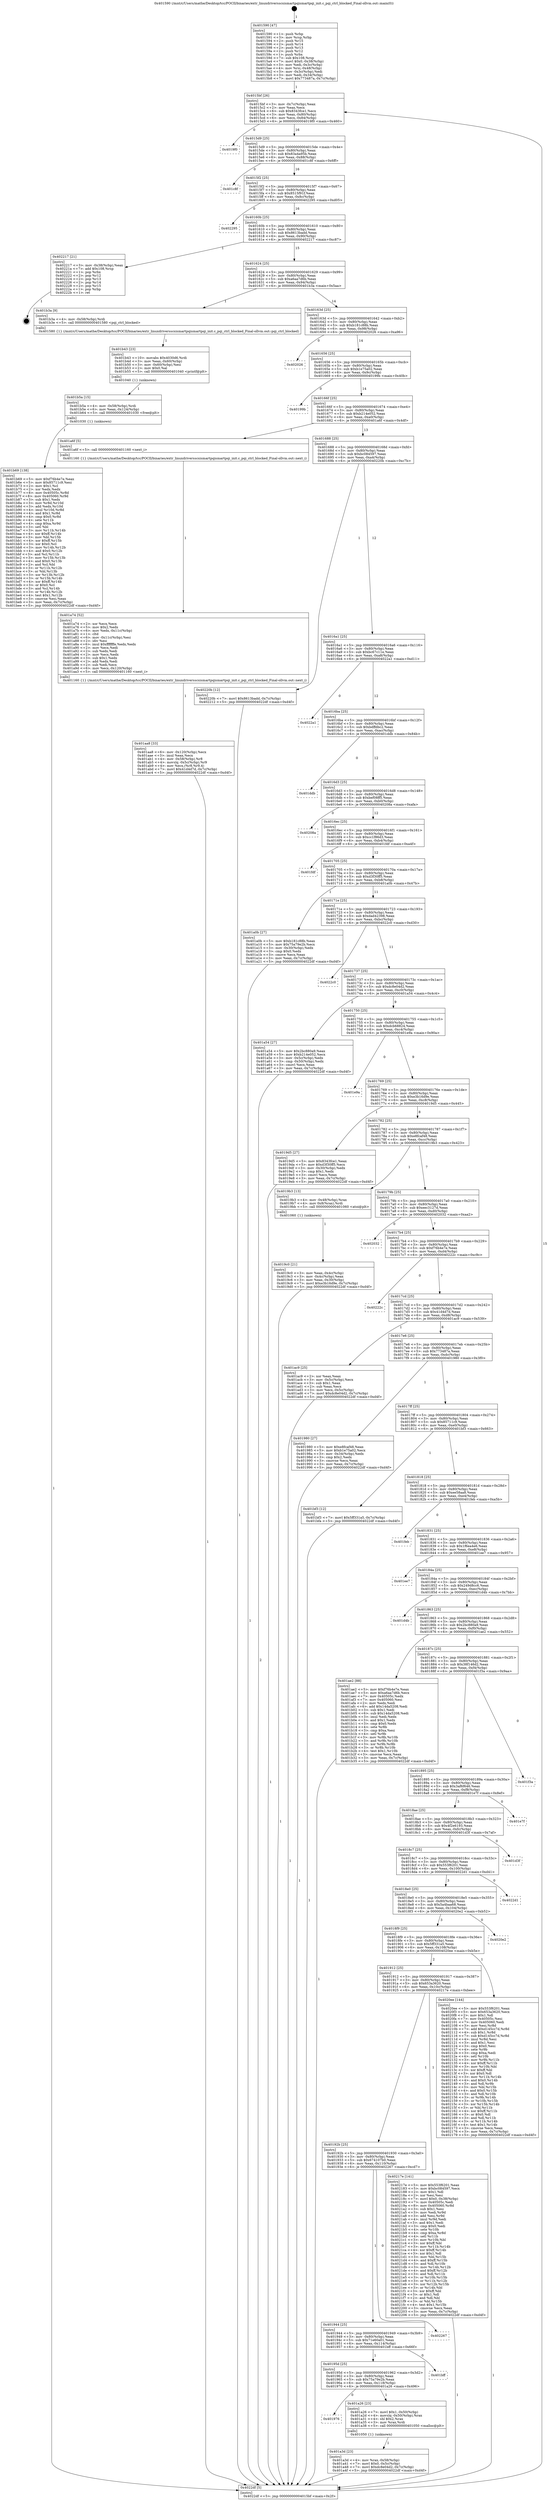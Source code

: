 digraph "0x401590" {
  label = "0x401590 (/mnt/c/Users/mathe/Desktop/tcc/POCII/binaries/extr_linuxdriversscsismartpqismartpqi_init.c_pqi_ctrl_blocked_Final-ollvm.out::main(0))"
  labelloc = "t"
  node[shape=record]

  Entry [label="",width=0.3,height=0.3,shape=circle,fillcolor=black,style=filled]
  "0x4015bf" [label="{
     0x4015bf [26]\l
     | [instrs]\l
     &nbsp;&nbsp;0x4015bf \<+3\>: mov -0x7c(%rbp),%eax\l
     &nbsp;&nbsp;0x4015c2 \<+2\>: mov %eax,%ecx\l
     &nbsp;&nbsp;0x4015c4 \<+6\>: sub $0x8343fce1,%ecx\l
     &nbsp;&nbsp;0x4015ca \<+3\>: mov %eax,-0x80(%rbp)\l
     &nbsp;&nbsp;0x4015cd \<+6\>: mov %ecx,-0x84(%rbp)\l
     &nbsp;&nbsp;0x4015d3 \<+6\>: je 00000000004019f0 \<main+0x460\>\l
  }"]
  "0x4019f0" [label="{
     0x4019f0\l
  }", style=dashed]
  "0x4015d9" [label="{
     0x4015d9 [25]\l
     | [instrs]\l
     &nbsp;&nbsp;0x4015d9 \<+5\>: jmp 00000000004015de \<main+0x4e\>\l
     &nbsp;&nbsp;0x4015de \<+3\>: mov -0x80(%rbp),%eax\l
     &nbsp;&nbsp;0x4015e1 \<+5\>: sub $0x83a4a95b,%eax\l
     &nbsp;&nbsp;0x4015e6 \<+6\>: mov %eax,-0x88(%rbp)\l
     &nbsp;&nbsp;0x4015ec \<+6\>: je 0000000000401c8f \<main+0x6ff\>\l
  }"]
  Exit [label="",width=0.3,height=0.3,shape=circle,fillcolor=black,style=filled,peripheries=2]
  "0x401c8f" [label="{
     0x401c8f\l
  }", style=dashed]
  "0x4015f2" [label="{
     0x4015f2 [25]\l
     | [instrs]\l
     &nbsp;&nbsp;0x4015f2 \<+5\>: jmp 00000000004015f7 \<main+0x67\>\l
     &nbsp;&nbsp;0x4015f7 \<+3\>: mov -0x80(%rbp),%eax\l
     &nbsp;&nbsp;0x4015fa \<+5\>: sub $0x8515f91f,%eax\l
     &nbsp;&nbsp;0x4015ff \<+6\>: mov %eax,-0x8c(%rbp)\l
     &nbsp;&nbsp;0x401605 \<+6\>: je 0000000000402295 \<main+0xd05\>\l
  }"]
  "0x401b69" [label="{
     0x401b69 [138]\l
     | [instrs]\l
     &nbsp;&nbsp;0x401b69 \<+5\>: mov $0xf76b4e7e,%eax\l
     &nbsp;&nbsp;0x401b6e \<+5\>: mov $0x85711c9,%esi\l
     &nbsp;&nbsp;0x401b73 \<+2\>: mov $0x1,%cl\l
     &nbsp;&nbsp;0x401b75 \<+2\>: xor %edx,%edx\l
     &nbsp;&nbsp;0x401b77 \<+8\>: mov 0x40505c,%r8d\l
     &nbsp;&nbsp;0x401b7f \<+8\>: mov 0x405060,%r9d\l
     &nbsp;&nbsp;0x401b87 \<+3\>: sub $0x1,%edx\l
     &nbsp;&nbsp;0x401b8a \<+3\>: mov %r8d,%r10d\l
     &nbsp;&nbsp;0x401b8d \<+3\>: add %edx,%r10d\l
     &nbsp;&nbsp;0x401b90 \<+4\>: imul %r10d,%r8d\l
     &nbsp;&nbsp;0x401b94 \<+4\>: and $0x1,%r8d\l
     &nbsp;&nbsp;0x401b98 \<+4\>: cmp $0x0,%r8d\l
     &nbsp;&nbsp;0x401b9c \<+4\>: sete %r11b\l
     &nbsp;&nbsp;0x401ba0 \<+4\>: cmp $0xa,%r9d\l
     &nbsp;&nbsp;0x401ba4 \<+3\>: setl %bl\l
     &nbsp;&nbsp;0x401ba7 \<+3\>: mov %r11b,%r14b\l
     &nbsp;&nbsp;0x401baa \<+4\>: xor $0xff,%r14b\l
     &nbsp;&nbsp;0x401bae \<+3\>: mov %bl,%r15b\l
     &nbsp;&nbsp;0x401bb1 \<+4\>: xor $0xff,%r15b\l
     &nbsp;&nbsp;0x401bb5 \<+3\>: xor $0x0,%cl\l
     &nbsp;&nbsp;0x401bb8 \<+3\>: mov %r14b,%r12b\l
     &nbsp;&nbsp;0x401bbb \<+4\>: and $0x0,%r12b\l
     &nbsp;&nbsp;0x401bbf \<+3\>: and %cl,%r11b\l
     &nbsp;&nbsp;0x401bc2 \<+3\>: mov %r15b,%r13b\l
     &nbsp;&nbsp;0x401bc5 \<+4\>: and $0x0,%r13b\l
     &nbsp;&nbsp;0x401bc9 \<+2\>: and %cl,%bl\l
     &nbsp;&nbsp;0x401bcb \<+3\>: or %r11b,%r12b\l
     &nbsp;&nbsp;0x401bce \<+3\>: or %bl,%r13b\l
     &nbsp;&nbsp;0x401bd1 \<+3\>: xor %r13b,%r12b\l
     &nbsp;&nbsp;0x401bd4 \<+3\>: or %r15b,%r14b\l
     &nbsp;&nbsp;0x401bd7 \<+4\>: xor $0xff,%r14b\l
     &nbsp;&nbsp;0x401bdb \<+3\>: or $0x0,%cl\l
     &nbsp;&nbsp;0x401bde \<+3\>: and %cl,%r14b\l
     &nbsp;&nbsp;0x401be1 \<+3\>: or %r14b,%r12b\l
     &nbsp;&nbsp;0x401be4 \<+4\>: test $0x1,%r12b\l
     &nbsp;&nbsp;0x401be8 \<+3\>: cmovne %esi,%eax\l
     &nbsp;&nbsp;0x401beb \<+3\>: mov %eax,-0x7c(%rbp)\l
     &nbsp;&nbsp;0x401bee \<+5\>: jmp 00000000004022df \<main+0xd4f\>\l
  }"]
  "0x402295" [label="{
     0x402295\l
  }", style=dashed]
  "0x40160b" [label="{
     0x40160b [25]\l
     | [instrs]\l
     &nbsp;&nbsp;0x40160b \<+5\>: jmp 0000000000401610 \<main+0x80\>\l
     &nbsp;&nbsp;0x401610 \<+3\>: mov -0x80(%rbp),%eax\l
     &nbsp;&nbsp;0x401613 \<+5\>: sub $0x8613badd,%eax\l
     &nbsp;&nbsp;0x401618 \<+6\>: mov %eax,-0x90(%rbp)\l
     &nbsp;&nbsp;0x40161e \<+6\>: je 0000000000402217 \<main+0xc87\>\l
  }"]
  "0x401b5a" [label="{
     0x401b5a [15]\l
     | [instrs]\l
     &nbsp;&nbsp;0x401b5a \<+4\>: mov -0x58(%rbp),%rdi\l
     &nbsp;&nbsp;0x401b5e \<+6\>: mov %eax,-0x124(%rbp)\l
     &nbsp;&nbsp;0x401b64 \<+5\>: call 0000000000401030 \<free@plt\>\l
     | [calls]\l
     &nbsp;&nbsp;0x401030 \{1\} (unknown)\l
  }"]
  "0x402217" [label="{
     0x402217 [21]\l
     | [instrs]\l
     &nbsp;&nbsp;0x402217 \<+3\>: mov -0x38(%rbp),%eax\l
     &nbsp;&nbsp;0x40221a \<+7\>: add $0x108,%rsp\l
     &nbsp;&nbsp;0x402221 \<+1\>: pop %rbx\l
     &nbsp;&nbsp;0x402222 \<+2\>: pop %r12\l
     &nbsp;&nbsp;0x402224 \<+2\>: pop %r13\l
     &nbsp;&nbsp;0x402226 \<+2\>: pop %r14\l
     &nbsp;&nbsp;0x402228 \<+2\>: pop %r15\l
     &nbsp;&nbsp;0x40222a \<+1\>: pop %rbp\l
     &nbsp;&nbsp;0x40222b \<+1\>: ret\l
  }"]
  "0x401624" [label="{
     0x401624 [25]\l
     | [instrs]\l
     &nbsp;&nbsp;0x401624 \<+5\>: jmp 0000000000401629 \<main+0x99\>\l
     &nbsp;&nbsp;0x401629 \<+3\>: mov -0x80(%rbp),%eax\l
     &nbsp;&nbsp;0x40162c \<+5\>: sub $0xa6aa7d6b,%eax\l
     &nbsp;&nbsp;0x401631 \<+6\>: mov %eax,-0x94(%rbp)\l
     &nbsp;&nbsp;0x401637 \<+6\>: je 0000000000401b3a \<main+0x5aa\>\l
  }"]
  "0x401b43" [label="{
     0x401b43 [23]\l
     | [instrs]\l
     &nbsp;&nbsp;0x401b43 \<+10\>: movabs $0x4030d6,%rdi\l
     &nbsp;&nbsp;0x401b4d \<+3\>: mov %eax,-0x60(%rbp)\l
     &nbsp;&nbsp;0x401b50 \<+3\>: mov -0x60(%rbp),%esi\l
     &nbsp;&nbsp;0x401b53 \<+2\>: mov $0x0,%al\l
     &nbsp;&nbsp;0x401b55 \<+5\>: call 0000000000401040 \<printf@plt\>\l
     | [calls]\l
     &nbsp;&nbsp;0x401040 \{1\} (unknown)\l
  }"]
  "0x401b3a" [label="{
     0x401b3a [9]\l
     | [instrs]\l
     &nbsp;&nbsp;0x401b3a \<+4\>: mov -0x58(%rbp),%rdi\l
     &nbsp;&nbsp;0x401b3e \<+5\>: call 0000000000401580 \<pqi_ctrl_blocked\>\l
     | [calls]\l
     &nbsp;&nbsp;0x401580 \{1\} (/mnt/c/Users/mathe/Desktop/tcc/POCII/binaries/extr_linuxdriversscsismartpqismartpqi_init.c_pqi_ctrl_blocked_Final-ollvm.out::pqi_ctrl_blocked)\l
  }"]
  "0x40163d" [label="{
     0x40163d [25]\l
     | [instrs]\l
     &nbsp;&nbsp;0x40163d \<+5\>: jmp 0000000000401642 \<main+0xb2\>\l
     &nbsp;&nbsp;0x401642 \<+3\>: mov -0x80(%rbp),%eax\l
     &nbsp;&nbsp;0x401645 \<+5\>: sub $0xb181c88b,%eax\l
     &nbsp;&nbsp;0x40164a \<+6\>: mov %eax,-0x98(%rbp)\l
     &nbsp;&nbsp;0x401650 \<+6\>: je 0000000000402026 \<main+0xa96\>\l
  }"]
  "0x401aa8" [label="{
     0x401aa8 [33]\l
     | [instrs]\l
     &nbsp;&nbsp;0x401aa8 \<+6\>: mov -0x120(%rbp),%ecx\l
     &nbsp;&nbsp;0x401aae \<+3\>: imul %eax,%ecx\l
     &nbsp;&nbsp;0x401ab1 \<+4\>: mov -0x58(%rbp),%r8\l
     &nbsp;&nbsp;0x401ab5 \<+4\>: movslq -0x5c(%rbp),%r9\l
     &nbsp;&nbsp;0x401ab9 \<+4\>: mov %ecx,(%r8,%r9,4)\l
     &nbsp;&nbsp;0x401abd \<+7\>: movl $0x41d4d7d,-0x7c(%rbp)\l
     &nbsp;&nbsp;0x401ac4 \<+5\>: jmp 00000000004022df \<main+0xd4f\>\l
  }"]
  "0x402026" [label="{
     0x402026\l
  }", style=dashed]
  "0x401656" [label="{
     0x401656 [25]\l
     | [instrs]\l
     &nbsp;&nbsp;0x401656 \<+5\>: jmp 000000000040165b \<main+0xcb\>\l
     &nbsp;&nbsp;0x40165b \<+3\>: mov -0x80(%rbp),%eax\l
     &nbsp;&nbsp;0x40165e \<+5\>: sub $0xb1e75a02,%eax\l
     &nbsp;&nbsp;0x401663 \<+6\>: mov %eax,-0x9c(%rbp)\l
     &nbsp;&nbsp;0x401669 \<+6\>: je 000000000040199b \<main+0x40b\>\l
  }"]
  "0x401a74" [label="{
     0x401a74 [52]\l
     | [instrs]\l
     &nbsp;&nbsp;0x401a74 \<+2\>: xor %ecx,%ecx\l
     &nbsp;&nbsp;0x401a76 \<+5\>: mov $0x2,%edx\l
     &nbsp;&nbsp;0x401a7b \<+6\>: mov %edx,-0x11c(%rbp)\l
     &nbsp;&nbsp;0x401a81 \<+1\>: cltd\l
     &nbsp;&nbsp;0x401a82 \<+6\>: mov -0x11c(%rbp),%esi\l
     &nbsp;&nbsp;0x401a88 \<+2\>: idiv %esi\l
     &nbsp;&nbsp;0x401a8a \<+6\>: imul $0xfffffffe,%edx,%edx\l
     &nbsp;&nbsp;0x401a90 \<+2\>: mov %ecx,%edi\l
     &nbsp;&nbsp;0x401a92 \<+2\>: sub %edx,%edi\l
     &nbsp;&nbsp;0x401a94 \<+2\>: mov %ecx,%edx\l
     &nbsp;&nbsp;0x401a96 \<+3\>: sub $0x1,%edx\l
     &nbsp;&nbsp;0x401a99 \<+2\>: add %edx,%edi\l
     &nbsp;&nbsp;0x401a9b \<+2\>: sub %edi,%ecx\l
     &nbsp;&nbsp;0x401a9d \<+6\>: mov %ecx,-0x120(%rbp)\l
     &nbsp;&nbsp;0x401aa3 \<+5\>: call 0000000000401160 \<next_i\>\l
     | [calls]\l
     &nbsp;&nbsp;0x401160 \{1\} (/mnt/c/Users/mathe/Desktop/tcc/POCII/binaries/extr_linuxdriversscsismartpqismartpqi_init.c_pqi_ctrl_blocked_Final-ollvm.out::next_i)\l
  }"]
  "0x40199b" [label="{
     0x40199b\l
  }", style=dashed]
  "0x40166f" [label="{
     0x40166f [25]\l
     | [instrs]\l
     &nbsp;&nbsp;0x40166f \<+5\>: jmp 0000000000401674 \<main+0xe4\>\l
     &nbsp;&nbsp;0x401674 \<+3\>: mov -0x80(%rbp),%eax\l
     &nbsp;&nbsp;0x401677 \<+5\>: sub $0xb214e052,%eax\l
     &nbsp;&nbsp;0x40167c \<+6\>: mov %eax,-0xa0(%rbp)\l
     &nbsp;&nbsp;0x401682 \<+6\>: je 0000000000401a6f \<main+0x4df\>\l
  }"]
  "0x401a3d" [label="{
     0x401a3d [23]\l
     | [instrs]\l
     &nbsp;&nbsp;0x401a3d \<+4\>: mov %rax,-0x58(%rbp)\l
     &nbsp;&nbsp;0x401a41 \<+7\>: movl $0x0,-0x5c(%rbp)\l
     &nbsp;&nbsp;0x401a48 \<+7\>: movl $0xdc8e04d2,-0x7c(%rbp)\l
     &nbsp;&nbsp;0x401a4f \<+5\>: jmp 00000000004022df \<main+0xd4f\>\l
  }"]
  "0x401a6f" [label="{
     0x401a6f [5]\l
     | [instrs]\l
     &nbsp;&nbsp;0x401a6f \<+5\>: call 0000000000401160 \<next_i\>\l
     | [calls]\l
     &nbsp;&nbsp;0x401160 \{1\} (/mnt/c/Users/mathe/Desktop/tcc/POCII/binaries/extr_linuxdriversscsismartpqismartpqi_init.c_pqi_ctrl_blocked_Final-ollvm.out::next_i)\l
  }"]
  "0x401688" [label="{
     0x401688 [25]\l
     | [instrs]\l
     &nbsp;&nbsp;0x401688 \<+5\>: jmp 000000000040168d \<main+0xfd\>\l
     &nbsp;&nbsp;0x40168d \<+3\>: mov -0x80(%rbp),%eax\l
     &nbsp;&nbsp;0x401690 \<+5\>: sub $0xbc084597,%eax\l
     &nbsp;&nbsp;0x401695 \<+6\>: mov %eax,-0xa4(%rbp)\l
     &nbsp;&nbsp;0x40169b \<+6\>: je 000000000040220b \<main+0xc7b\>\l
  }"]
  "0x401976" [label="{
     0x401976\l
  }", style=dashed]
  "0x40220b" [label="{
     0x40220b [12]\l
     | [instrs]\l
     &nbsp;&nbsp;0x40220b \<+7\>: movl $0x8613badd,-0x7c(%rbp)\l
     &nbsp;&nbsp;0x402212 \<+5\>: jmp 00000000004022df \<main+0xd4f\>\l
  }"]
  "0x4016a1" [label="{
     0x4016a1 [25]\l
     | [instrs]\l
     &nbsp;&nbsp;0x4016a1 \<+5\>: jmp 00000000004016a6 \<main+0x116\>\l
     &nbsp;&nbsp;0x4016a6 \<+3\>: mov -0x80(%rbp),%eax\l
     &nbsp;&nbsp;0x4016a9 \<+5\>: sub $0xbc67c11e,%eax\l
     &nbsp;&nbsp;0x4016ae \<+6\>: mov %eax,-0xa8(%rbp)\l
     &nbsp;&nbsp;0x4016b4 \<+6\>: je 00000000004022a1 \<main+0xd11\>\l
  }"]
  "0x401a26" [label="{
     0x401a26 [23]\l
     | [instrs]\l
     &nbsp;&nbsp;0x401a26 \<+7\>: movl $0x1,-0x50(%rbp)\l
     &nbsp;&nbsp;0x401a2d \<+4\>: movslq -0x50(%rbp),%rax\l
     &nbsp;&nbsp;0x401a31 \<+4\>: shl $0x2,%rax\l
     &nbsp;&nbsp;0x401a35 \<+3\>: mov %rax,%rdi\l
     &nbsp;&nbsp;0x401a38 \<+5\>: call 0000000000401050 \<malloc@plt\>\l
     | [calls]\l
     &nbsp;&nbsp;0x401050 \{1\} (unknown)\l
  }"]
  "0x4022a1" [label="{
     0x4022a1\l
  }", style=dashed]
  "0x4016ba" [label="{
     0x4016ba [25]\l
     | [instrs]\l
     &nbsp;&nbsp;0x4016ba \<+5\>: jmp 00000000004016bf \<main+0x12f\>\l
     &nbsp;&nbsp;0x4016bf \<+3\>: mov -0x80(%rbp),%eax\l
     &nbsp;&nbsp;0x4016c2 \<+5\>: sub $0xbdffdbc2,%eax\l
     &nbsp;&nbsp;0x4016c7 \<+6\>: mov %eax,-0xac(%rbp)\l
     &nbsp;&nbsp;0x4016cd \<+6\>: je 0000000000401ddb \<main+0x84b\>\l
  }"]
  "0x40195d" [label="{
     0x40195d [25]\l
     | [instrs]\l
     &nbsp;&nbsp;0x40195d \<+5\>: jmp 0000000000401962 \<main+0x3d2\>\l
     &nbsp;&nbsp;0x401962 \<+3\>: mov -0x80(%rbp),%eax\l
     &nbsp;&nbsp;0x401965 \<+5\>: sub $0x75a79e2b,%eax\l
     &nbsp;&nbsp;0x40196a \<+6\>: mov %eax,-0x118(%rbp)\l
     &nbsp;&nbsp;0x401970 \<+6\>: je 0000000000401a26 \<main+0x496\>\l
  }"]
  "0x401ddb" [label="{
     0x401ddb\l
  }", style=dashed]
  "0x4016d3" [label="{
     0x4016d3 [25]\l
     | [instrs]\l
     &nbsp;&nbsp;0x4016d3 \<+5\>: jmp 00000000004016d8 \<main+0x148\>\l
     &nbsp;&nbsp;0x4016d8 \<+3\>: mov -0x80(%rbp),%eax\l
     &nbsp;&nbsp;0x4016db \<+5\>: sub $0xbef08ff5,%eax\l
     &nbsp;&nbsp;0x4016e0 \<+6\>: mov %eax,-0xb0(%rbp)\l
     &nbsp;&nbsp;0x4016e6 \<+6\>: je 000000000040208a \<main+0xafa\>\l
  }"]
  "0x401bff" [label="{
     0x401bff\l
  }", style=dashed]
  "0x40208a" [label="{
     0x40208a\l
  }", style=dashed]
  "0x4016ec" [label="{
     0x4016ec [25]\l
     | [instrs]\l
     &nbsp;&nbsp;0x4016ec \<+5\>: jmp 00000000004016f1 \<main+0x161\>\l
     &nbsp;&nbsp;0x4016f1 \<+3\>: mov -0x80(%rbp),%eax\l
     &nbsp;&nbsp;0x4016f4 \<+5\>: sub $0xcc1f86d3,%eax\l
     &nbsp;&nbsp;0x4016f9 \<+6\>: mov %eax,-0xb4(%rbp)\l
     &nbsp;&nbsp;0x4016ff \<+6\>: je 0000000000401fdf \<main+0xa4f\>\l
  }"]
  "0x401944" [label="{
     0x401944 [25]\l
     | [instrs]\l
     &nbsp;&nbsp;0x401944 \<+5\>: jmp 0000000000401949 \<main+0x3b9\>\l
     &nbsp;&nbsp;0x401949 \<+3\>: mov -0x80(%rbp),%eax\l
     &nbsp;&nbsp;0x40194c \<+5\>: sub $0x71e60a01,%eax\l
     &nbsp;&nbsp;0x401951 \<+6\>: mov %eax,-0x114(%rbp)\l
     &nbsp;&nbsp;0x401957 \<+6\>: je 0000000000401bff \<main+0x66f\>\l
  }"]
  "0x401fdf" [label="{
     0x401fdf\l
  }", style=dashed]
  "0x401705" [label="{
     0x401705 [25]\l
     | [instrs]\l
     &nbsp;&nbsp;0x401705 \<+5\>: jmp 000000000040170a \<main+0x17a\>\l
     &nbsp;&nbsp;0x40170a \<+3\>: mov -0x80(%rbp),%eax\l
     &nbsp;&nbsp;0x40170d \<+5\>: sub $0xd3f30ff5,%eax\l
     &nbsp;&nbsp;0x401712 \<+6\>: mov %eax,-0xb8(%rbp)\l
     &nbsp;&nbsp;0x401718 \<+6\>: je 0000000000401a0b \<main+0x47b\>\l
  }"]
  "0x402267" [label="{
     0x402267\l
  }", style=dashed]
  "0x401a0b" [label="{
     0x401a0b [27]\l
     | [instrs]\l
     &nbsp;&nbsp;0x401a0b \<+5\>: mov $0xb181c88b,%eax\l
     &nbsp;&nbsp;0x401a10 \<+5\>: mov $0x75a79e2b,%ecx\l
     &nbsp;&nbsp;0x401a15 \<+3\>: mov -0x30(%rbp),%edx\l
     &nbsp;&nbsp;0x401a18 \<+3\>: cmp $0x0,%edx\l
     &nbsp;&nbsp;0x401a1b \<+3\>: cmove %ecx,%eax\l
     &nbsp;&nbsp;0x401a1e \<+3\>: mov %eax,-0x7c(%rbp)\l
     &nbsp;&nbsp;0x401a21 \<+5\>: jmp 00000000004022df \<main+0xd4f\>\l
  }"]
  "0x40171e" [label="{
     0x40171e [25]\l
     | [instrs]\l
     &nbsp;&nbsp;0x40171e \<+5\>: jmp 0000000000401723 \<main+0x193\>\l
     &nbsp;&nbsp;0x401723 \<+3\>: mov -0x80(%rbp),%eax\l
     &nbsp;&nbsp;0x401726 \<+5\>: sub $0xdad42398,%eax\l
     &nbsp;&nbsp;0x40172b \<+6\>: mov %eax,-0xbc(%rbp)\l
     &nbsp;&nbsp;0x401731 \<+6\>: je 00000000004022c0 \<main+0xd30\>\l
  }"]
  "0x40192b" [label="{
     0x40192b [25]\l
     | [instrs]\l
     &nbsp;&nbsp;0x40192b \<+5\>: jmp 0000000000401930 \<main+0x3a0\>\l
     &nbsp;&nbsp;0x401930 \<+3\>: mov -0x80(%rbp),%eax\l
     &nbsp;&nbsp;0x401933 \<+5\>: sub $0x674107b0,%eax\l
     &nbsp;&nbsp;0x401938 \<+6\>: mov %eax,-0x110(%rbp)\l
     &nbsp;&nbsp;0x40193e \<+6\>: je 0000000000402267 \<main+0xcd7\>\l
  }"]
  "0x4022c0" [label="{
     0x4022c0\l
  }", style=dashed]
  "0x401737" [label="{
     0x401737 [25]\l
     | [instrs]\l
     &nbsp;&nbsp;0x401737 \<+5\>: jmp 000000000040173c \<main+0x1ac\>\l
     &nbsp;&nbsp;0x40173c \<+3\>: mov -0x80(%rbp),%eax\l
     &nbsp;&nbsp;0x40173f \<+5\>: sub $0xdc8e04d2,%eax\l
     &nbsp;&nbsp;0x401744 \<+6\>: mov %eax,-0xc0(%rbp)\l
     &nbsp;&nbsp;0x40174a \<+6\>: je 0000000000401a54 \<main+0x4c4\>\l
  }"]
  "0x40217e" [label="{
     0x40217e [141]\l
     | [instrs]\l
     &nbsp;&nbsp;0x40217e \<+5\>: mov $0x553f6201,%eax\l
     &nbsp;&nbsp;0x402183 \<+5\>: mov $0xbc084597,%ecx\l
     &nbsp;&nbsp;0x402188 \<+2\>: mov $0x1,%dl\l
     &nbsp;&nbsp;0x40218a \<+2\>: xor %esi,%esi\l
     &nbsp;&nbsp;0x40218c \<+7\>: movl $0x0,-0x38(%rbp)\l
     &nbsp;&nbsp;0x402193 \<+7\>: mov 0x40505c,%edi\l
     &nbsp;&nbsp;0x40219a \<+8\>: mov 0x405060,%r8d\l
     &nbsp;&nbsp;0x4021a2 \<+3\>: sub $0x1,%esi\l
     &nbsp;&nbsp;0x4021a5 \<+3\>: mov %edi,%r9d\l
     &nbsp;&nbsp;0x4021a8 \<+3\>: add %esi,%r9d\l
     &nbsp;&nbsp;0x4021ab \<+4\>: imul %r9d,%edi\l
     &nbsp;&nbsp;0x4021af \<+3\>: and $0x1,%edi\l
     &nbsp;&nbsp;0x4021b2 \<+3\>: cmp $0x0,%edi\l
     &nbsp;&nbsp;0x4021b5 \<+4\>: sete %r10b\l
     &nbsp;&nbsp;0x4021b9 \<+4\>: cmp $0xa,%r8d\l
     &nbsp;&nbsp;0x4021bd \<+4\>: setl %r11b\l
     &nbsp;&nbsp;0x4021c1 \<+3\>: mov %r10b,%bl\l
     &nbsp;&nbsp;0x4021c4 \<+3\>: xor $0xff,%bl\l
     &nbsp;&nbsp;0x4021c7 \<+3\>: mov %r11b,%r14b\l
     &nbsp;&nbsp;0x4021ca \<+4\>: xor $0xff,%r14b\l
     &nbsp;&nbsp;0x4021ce \<+3\>: xor $0x1,%dl\l
     &nbsp;&nbsp;0x4021d1 \<+3\>: mov %bl,%r15b\l
     &nbsp;&nbsp;0x4021d4 \<+4\>: and $0xff,%r15b\l
     &nbsp;&nbsp;0x4021d8 \<+3\>: and %dl,%r10b\l
     &nbsp;&nbsp;0x4021db \<+3\>: mov %r14b,%r12b\l
     &nbsp;&nbsp;0x4021de \<+4\>: and $0xff,%r12b\l
     &nbsp;&nbsp;0x4021e2 \<+3\>: and %dl,%r11b\l
     &nbsp;&nbsp;0x4021e5 \<+3\>: or %r10b,%r15b\l
     &nbsp;&nbsp;0x4021e8 \<+3\>: or %r11b,%r12b\l
     &nbsp;&nbsp;0x4021eb \<+3\>: xor %r12b,%r15b\l
     &nbsp;&nbsp;0x4021ee \<+3\>: or %r14b,%bl\l
     &nbsp;&nbsp;0x4021f1 \<+3\>: xor $0xff,%bl\l
     &nbsp;&nbsp;0x4021f4 \<+3\>: or $0x1,%dl\l
     &nbsp;&nbsp;0x4021f7 \<+2\>: and %dl,%bl\l
     &nbsp;&nbsp;0x4021f9 \<+3\>: or %bl,%r15b\l
     &nbsp;&nbsp;0x4021fc \<+4\>: test $0x1,%r15b\l
     &nbsp;&nbsp;0x402200 \<+3\>: cmovne %ecx,%eax\l
     &nbsp;&nbsp;0x402203 \<+3\>: mov %eax,-0x7c(%rbp)\l
     &nbsp;&nbsp;0x402206 \<+5\>: jmp 00000000004022df \<main+0xd4f\>\l
  }"]
  "0x401a54" [label="{
     0x401a54 [27]\l
     | [instrs]\l
     &nbsp;&nbsp;0x401a54 \<+5\>: mov $0x2bc880a9,%eax\l
     &nbsp;&nbsp;0x401a59 \<+5\>: mov $0xb214e052,%ecx\l
     &nbsp;&nbsp;0x401a5e \<+3\>: mov -0x5c(%rbp),%edx\l
     &nbsp;&nbsp;0x401a61 \<+3\>: cmp -0x50(%rbp),%edx\l
     &nbsp;&nbsp;0x401a64 \<+3\>: cmovl %ecx,%eax\l
     &nbsp;&nbsp;0x401a67 \<+3\>: mov %eax,-0x7c(%rbp)\l
     &nbsp;&nbsp;0x401a6a \<+5\>: jmp 00000000004022df \<main+0xd4f\>\l
  }"]
  "0x401750" [label="{
     0x401750 [25]\l
     | [instrs]\l
     &nbsp;&nbsp;0x401750 \<+5\>: jmp 0000000000401755 \<main+0x1c5\>\l
     &nbsp;&nbsp;0x401755 \<+3\>: mov -0x80(%rbp),%eax\l
     &nbsp;&nbsp;0x401758 \<+5\>: sub $0xdcb68824,%eax\l
     &nbsp;&nbsp;0x40175d \<+6\>: mov %eax,-0xc4(%rbp)\l
     &nbsp;&nbsp;0x401763 \<+6\>: je 0000000000401e9a \<main+0x90a\>\l
  }"]
  "0x401912" [label="{
     0x401912 [25]\l
     | [instrs]\l
     &nbsp;&nbsp;0x401912 \<+5\>: jmp 0000000000401917 \<main+0x387\>\l
     &nbsp;&nbsp;0x401917 \<+3\>: mov -0x80(%rbp),%eax\l
     &nbsp;&nbsp;0x40191a \<+5\>: sub $0x653a3620,%eax\l
     &nbsp;&nbsp;0x40191f \<+6\>: mov %eax,-0x10c(%rbp)\l
     &nbsp;&nbsp;0x401925 \<+6\>: je 000000000040217e \<main+0xbee\>\l
  }"]
  "0x401e9a" [label="{
     0x401e9a\l
  }", style=dashed]
  "0x401769" [label="{
     0x401769 [25]\l
     | [instrs]\l
     &nbsp;&nbsp;0x401769 \<+5\>: jmp 000000000040176e \<main+0x1de\>\l
     &nbsp;&nbsp;0x40176e \<+3\>: mov -0x80(%rbp),%eax\l
     &nbsp;&nbsp;0x401771 \<+5\>: sub $0xe3b16d9e,%eax\l
     &nbsp;&nbsp;0x401776 \<+6\>: mov %eax,-0xc8(%rbp)\l
     &nbsp;&nbsp;0x40177c \<+6\>: je 00000000004019d5 \<main+0x445\>\l
  }"]
  "0x4020ee" [label="{
     0x4020ee [144]\l
     | [instrs]\l
     &nbsp;&nbsp;0x4020ee \<+5\>: mov $0x553f6201,%eax\l
     &nbsp;&nbsp;0x4020f3 \<+5\>: mov $0x653a3620,%ecx\l
     &nbsp;&nbsp;0x4020f8 \<+2\>: mov $0x1,%dl\l
     &nbsp;&nbsp;0x4020fa \<+7\>: mov 0x40505c,%esi\l
     &nbsp;&nbsp;0x402101 \<+7\>: mov 0x405060,%edi\l
     &nbsp;&nbsp;0x402108 \<+3\>: mov %esi,%r8d\l
     &nbsp;&nbsp;0x40210b \<+7\>: add $0xd145cc7d,%r8d\l
     &nbsp;&nbsp;0x402112 \<+4\>: sub $0x1,%r8d\l
     &nbsp;&nbsp;0x402116 \<+7\>: sub $0xd145cc7d,%r8d\l
     &nbsp;&nbsp;0x40211d \<+4\>: imul %r8d,%esi\l
     &nbsp;&nbsp;0x402121 \<+3\>: and $0x1,%esi\l
     &nbsp;&nbsp;0x402124 \<+3\>: cmp $0x0,%esi\l
     &nbsp;&nbsp;0x402127 \<+4\>: sete %r9b\l
     &nbsp;&nbsp;0x40212b \<+3\>: cmp $0xa,%edi\l
     &nbsp;&nbsp;0x40212e \<+4\>: setl %r10b\l
     &nbsp;&nbsp;0x402132 \<+3\>: mov %r9b,%r11b\l
     &nbsp;&nbsp;0x402135 \<+4\>: xor $0xff,%r11b\l
     &nbsp;&nbsp;0x402139 \<+3\>: mov %r10b,%bl\l
     &nbsp;&nbsp;0x40213c \<+3\>: xor $0xff,%bl\l
     &nbsp;&nbsp;0x40213f \<+3\>: xor $0x0,%dl\l
     &nbsp;&nbsp;0x402142 \<+3\>: mov %r11b,%r14b\l
     &nbsp;&nbsp;0x402145 \<+4\>: and $0x0,%r14b\l
     &nbsp;&nbsp;0x402149 \<+3\>: and %dl,%r9b\l
     &nbsp;&nbsp;0x40214c \<+3\>: mov %bl,%r15b\l
     &nbsp;&nbsp;0x40214f \<+4\>: and $0x0,%r15b\l
     &nbsp;&nbsp;0x402153 \<+3\>: and %dl,%r10b\l
     &nbsp;&nbsp;0x402156 \<+3\>: or %r9b,%r14b\l
     &nbsp;&nbsp;0x402159 \<+3\>: or %r10b,%r15b\l
     &nbsp;&nbsp;0x40215c \<+3\>: xor %r15b,%r14b\l
     &nbsp;&nbsp;0x40215f \<+3\>: or %bl,%r11b\l
     &nbsp;&nbsp;0x402162 \<+4\>: xor $0xff,%r11b\l
     &nbsp;&nbsp;0x402166 \<+3\>: or $0x0,%dl\l
     &nbsp;&nbsp;0x402169 \<+3\>: and %dl,%r11b\l
     &nbsp;&nbsp;0x40216c \<+3\>: or %r11b,%r14b\l
     &nbsp;&nbsp;0x40216f \<+4\>: test $0x1,%r14b\l
     &nbsp;&nbsp;0x402173 \<+3\>: cmovne %ecx,%eax\l
     &nbsp;&nbsp;0x402176 \<+3\>: mov %eax,-0x7c(%rbp)\l
     &nbsp;&nbsp;0x402179 \<+5\>: jmp 00000000004022df \<main+0xd4f\>\l
  }"]
  "0x4019d5" [label="{
     0x4019d5 [27]\l
     | [instrs]\l
     &nbsp;&nbsp;0x4019d5 \<+5\>: mov $0x8343fce1,%eax\l
     &nbsp;&nbsp;0x4019da \<+5\>: mov $0xd3f30ff5,%ecx\l
     &nbsp;&nbsp;0x4019df \<+3\>: mov -0x30(%rbp),%edx\l
     &nbsp;&nbsp;0x4019e2 \<+3\>: cmp $0x1,%edx\l
     &nbsp;&nbsp;0x4019e5 \<+3\>: cmovl %ecx,%eax\l
     &nbsp;&nbsp;0x4019e8 \<+3\>: mov %eax,-0x7c(%rbp)\l
     &nbsp;&nbsp;0x4019eb \<+5\>: jmp 00000000004022df \<main+0xd4f\>\l
  }"]
  "0x401782" [label="{
     0x401782 [25]\l
     | [instrs]\l
     &nbsp;&nbsp;0x401782 \<+5\>: jmp 0000000000401787 \<main+0x1f7\>\l
     &nbsp;&nbsp;0x401787 \<+3\>: mov -0x80(%rbp),%eax\l
     &nbsp;&nbsp;0x40178a \<+5\>: sub $0xe8fcaf48,%eax\l
     &nbsp;&nbsp;0x40178f \<+6\>: mov %eax,-0xcc(%rbp)\l
     &nbsp;&nbsp;0x401795 \<+6\>: je 00000000004019b3 \<main+0x423\>\l
  }"]
  "0x4018f9" [label="{
     0x4018f9 [25]\l
     | [instrs]\l
     &nbsp;&nbsp;0x4018f9 \<+5\>: jmp 00000000004018fe \<main+0x36e\>\l
     &nbsp;&nbsp;0x4018fe \<+3\>: mov -0x80(%rbp),%eax\l
     &nbsp;&nbsp;0x401901 \<+5\>: sub $0x5ff331a5,%eax\l
     &nbsp;&nbsp;0x401906 \<+6\>: mov %eax,-0x108(%rbp)\l
     &nbsp;&nbsp;0x40190c \<+6\>: je 00000000004020ee \<main+0xb5e\>\l
  }"]
  "0x4019b3" [label="{
     0x4019b3 [13]\l
     | [instrs]\l
     &nbsp;&nbsp;0x4019b3 \<+4\>: mov -0x48(%rbp),%rax\l
     &nbsp;&nbsp;0x4019b7 \<+4\>: mov 0x8(%rax),%rdi\l
     &nbsp;&nbsp;0x4019bb \<+5\>: call 0000000000401060 \<atoi@plt\>\l
     | [calls]\l
     &nbsp;&nbsp;0x401060 \{1\} (unknown)\l
  }"]
  "0x40179b" [label="{
     0x40179b [25]\l
     | [instrs]\l
     &nbsp;&nbsp;0x40179b \<+5\>: jmp 00000000004017a0 \<main+0x210\>\l
     &nbsp;&nbsp;0x4017a0 \<+3\>: mov -0x80(%rbp),%eax\l
     &nbsp;&nbsp;0x4017a3 \<+5\>: sub $0xeec3127d,%eax\l
     &nbsp;&nbsp;0x4017a8 \<+6\>: mov %eax,-0xd0(%rbp)\l
     &nbsp;&nbsp;0x4017ae \<+6\>: je 0000000000402032 \<main+0xaa2\>\l
  }"]
  "0x4020e2" [label="{
     0x4020e2\l
  }", style=dashed]
  "0x402032" [label="{
     0x402032\l
  }", style=dashed]
  "0x4017b4" [label="{
     0x4017b4 [25]\l
     | [instrs]\l
     &nbsp;&nbsp;0x4017b4 \<+5\>: jmp 00000000004017b9 \<main+0x229\>\l
     &nbsp;&nbsp;0x4017b9 \<+3\>: mov -0x80(%rbp),%eax\l
     &nbsp;&nbsp;0x4017bc \<+5\>: sub $0xf76b4e7e,%eax\l
     &nbsp;&nbsp;0x4017c1 \<+6\>: mov %eax,-0xd4(%rbp)\l
     &nbsp;&nbsp;0x4017c7 \<+6\>: je 000000000040222c \<main+0xc9c\>\l
  }"]
  "0x4018e0" [label="{
     0x4018e0 [25]\l
     | [instrs]\l
     &nbsp;&nbsp;0x4018e0 \<+5\>: jmp 00000000004018e5 \<main+0x355\>\l
     &nbsp;&nbsp;0x4018e5 \<+3\>: mov -0x80(%rbp),%eax\l
     &nbsp;&nbsp;0x4018e8 \<+5\>: sub $0x5a4baa68,%eax\l
     &nbsp;&nbsp;0x4018ed \<+6\>: mov %eax,-0x104(%rbp)\l
     &nbsp;&nbsp;0x4018f3 \<+6\>: je 00000000004020e2 \<main+0xb52\>\l
  }"]
  "0x40222c" [label="{
     0x40222c\l
  }", style=dashed]
  "0x4017cd" [label="{
     0x4017cd [25]\l
     | [instrs]\l
     &nbsp;&nbsp;0x4017cd \<+5\>: jmp 00000000004017d2 \<main+0x242\>\l
     &nbsp;&nbsp;0x4017d2 \<+3\>: mov -0x80(%rbp),%eax\l
     &nbsp;&nbsp;0x4017d5 \<+5\>: sub $0x41d4d7d,%eax\l
     &nbsp;&nbsp;0x4017da \<+6\>: mov %eax,-0xd8(%rbp)\l
     &nbsp;&nbsp;0x4017e0 \<+6\>: je 0000000000401ac9 \<main+0x539\>\l
  }"]
  "0x4022d1" [label="{
     0x4022d1\l
  }", style=dashed]
  "0x401ac9" [label="{
     0x401ac9 [25]\l
     | [instrs]\l
     &nbsp;&nbsp;0x401ac9 \<+2\>: xor %eax,%eax\l
     &nbsp;&nbsp;0x401acb \<+3\>: mov -0x5c(%rbp),%ecx\l
     &nbsp;&nbsp;0x401ace \<+3\>: sub $0x1,%eax\l
     &nbsp;&nbsp;0x401ad1 \<+2\>: sub %eax,%ecx\l
     &nbsp;&nbsp;0x401ad3 \<+3\>: mov %ecx,-0x5c(%rbp)\l
     &nbsp;&nbsp;0x401ad6 \<+7\>: movl $0xdc8e04d2,-0x7c(%rbp)\l
     &nbsp;&nbsp;0x401add \<+5\>: jmp 00000000004022df \<main+0xd4f\>\l
  }"]
  "0x4017e6" [label="{
     0x4017e6 [25]\l
     | [instrs]\l
     &nbsp;&nbsp;0x4017e6 \<+5\>: jmp 00000000004017eb \<main+0x25b\>\l
     &nbsp;&nbsp;0x4017eb \<+3\>: mov -0x80(%rbp),%eax\l
     &nbsp;&nbsp;0x4017ee \<+5\>: sub $0x773487a,%eax\l
     &nbsp;&nbsp;0x4017f3 \<+6\>: mov %eax,-0xdc(%rbp)\l
     &nbsp;&nbsp;0x4017f9 \<+6\>: je 0000000000401980 \<main+0x3f0\>\l
  }"]
  "0x4018c7" [label="{
     0x4018c7 [25]\l
     | [instrs]\l
     &nbsp;&nbsp;0x4018c7 \<+5\>: jmp 00000000004018cc \<main+0x33c\>\l
     &nbsp;&nbsp;0x4018cc \<+3\>: mov -0x80(%rbp),%eax\l
     &nbsp;&nbsp;0x4018cf \<+5\>: sub $0x553f6201,%eax\l
     &nbsp;&nbsp;0x4018d4 \<+6\>: mov %eax,-0x100(%rbp)\l
     &nbsp;&nbsp;0x4018da \<+6\>: je 00000000004022d1 \<main+0xd41\>\l
  }"]
  "0x401980" [label="{
     0x401980 [27]\l
     | [instrs]\l
     &nbsp;&nbsp;0x401980 \<+5\>: mov $0xe8fcaf48,%eax\l
     &nbsp;&nbsp;0x401985 \<+5\>: mov $0xb1e75a02,%ecx\l
     &nbsp;&nbsp;0x40198a \<+3\>: mov -0x34(%rbp),%edx\l
     &nbsp;&nbsp;0x40198d \<+3\>: cmp $0x2,%edx\l
     &nbsp;&nbsp;0x401990 \<+3\>: cmovne %ecx,%eax\l
     &nbsp;&nbsp;0x401993 \<+3\>: mov %eax,-0x7c(%rbp)\l
     &nbsp;&nbsp;0x401996 \<+5\>: jmp 00000000004022df \<main+0xd4f\>\l
  }"]
  "0x4017ff" [label="{
     0x4017ff [25]\l
     | [instrs]\l
     &nbsp;&nbsp;0x4017ff \<+5\>: jmp 0000000000401804 \<main+0x274\>\l
     &nbsp;&nbsp;0x401804 \<+3\>: mov -0x80(%rbp),%eax\l
     &nbsp;&nbsp;0x401807 \<+5\>: sub $0x85711c9,%eax\l
     &nbsp;&nbsp;0x40180c \<+6\>: mov %eax,-0xe0(%rbp)\l
     &nbsp;&nbsp;0x401812 \<+6\>: je 0000000000401bf3 \<main+0x663\>\l
  }"]
  "0x4022df" [label="{
     0x4022df [5]\l
     | [instrs]\l
     &nbsp;&nbsp;0x4022df \<+5\>: jmp 00000000004015bf \<main+0x2f\>\l
  }"]
  "0x401590" [label="{
     0x401590 [47]\l
     | [instrs]\l
     &nbsp;&nbsp;0x401590 \<+1\>: push %rbp\l
     &nbsp;&nbsp;0x401591 \<+3\>: mov %rsp,%rbp\l
     &nbsp;&nbsp;0x401594 \<+2\>: push %r15\l
     &nbsp;&nbsp;0x401596 \<+2\>: push %r14\l
     &nbsp;&nbsp;0x401598 \<+2\>: push %r13\l
     &nbsp;&nbsp;0x40159a \<+2\>: push %r12\l
     &nbsp;&nbsp;0x40159c \<+1\>: push %rbx\l
     &nbsp;&nbsp;0x40159d \<+7\>: sub $0x108,%rsp\l
     &nbsp;&nbsp;0x4015a4 \<+7\>: movl $0x0,-0x38(%rbp)\l
     &nbsp;&nbsp;0x4015ab \<+3\>: mov %edi,-0x3c(%rbp)\l
     &nbsp;&nbsp;0x4015ae \<+4\>: mov %rsi,-0x48(%rbp)\l
     &nbsp;&nbsp;0x4015b2 \<+3\>: mov -0x3c(%rbp),%edi\l
     &nbsp;&nbsp;0x4015b5 \<+3\>: mov %edi,-0x34(%rbp)\l
     &nbsp;&nbsp;0x4015b8 \<+7\>: movl $0x773487a,-0x7c(%rbp)\l
  }"]
  "0x4019c0" [label="{
     0x4019c0 [21]\l
     | [instrs]\l
     &nbsp;&nbsp;0x4019c0 \<+3\>: mov %eax,-0x4c(%rbp)\l
     &nbsp;&nbsp;0x4019c3 \<+3\>: mov -0x4c(%rbp),%eax\l
     &nbsp;&nbsp;0x4019c6 \<+3\>: mov %eax,-0x30(%rbp)\l
     &nbsp;&nbsp;0x4019c9 \<+7\>: movl $0xe3b16d9e,-0x7c(%rbp)\l
     &nbsp;&nbsp;0x4019d0 \<+5\>: jmp 00000000004022df \<main+0xd4f\>\l
  }"]
  "0x401d3f" [label="{
     0x401d3f\l
  }", style=dashed]
  "0x401bf3" [label="{
     0x401bf3 [12]\l
     | [instrs]\l
     &nbsp;&nbsp;0x401bf3 \<+7\>: movl $0x5ff331a5,-0x7c(%rbp)\l
     &nbsp;&nbsp;0x401bfa \<+5\>: jmp 00000000004022df \<main+0xd4f\>\l
  }"]
  "0x401818" [label="{
     0x401818 [25]\l
     | [instrs]\l
     &nbsp;&nbsp;0x401818 \<+5\>: jmp 000000000040181d \<main+0x28d\>\l
     &nbsp;&nbsp;0x40181d \<+3\>: mov -0x80(%rbp),%eax\l
     &nbsp;&nbsp;0x401820 \<+5\>: sub $0xee58aa8,%eax\l
     &nbsp;&nbsp;0x401825 \<+6\>: mov %eax,-0xe4(%rbp)\l
     &nbsp;&nbsp;0x40182b \<+6\>: je 0000000000401feb \<main+0xa5b\>\l
  }"]
  "0x4018ae" [label="{
     0x4018ae [25]\l
     | [instrs]\l
     &nbsp;&nbsp;0x4018ae \<+5\>: jmp 00000000004018b3 \<main+0x323\>\l
     &nbsp;&nbsp;0x4018b3 \<+3\>: mov -0x80(%rbp),%eax\l
     &nbsp;&nbsp;0x4018b6 \<+5\>: sub $0x4f2e6193,%eax\l
     &nbsp;&nbsp;0x4018bb \<+6\>: mov %eax,-0xfc(%rbp)\l
     &nbsp;&nbsp;0x4018c1 \<+6\>: je 0000000000401d3f \<main+0x7af\>\l
  }"]
  "0x401feb" [label="{
     0x401feb\l
  }", style=dashed]
  "0x401831" [label="{
     0x401831 [25]\l
     | [instrs]\l
     &nbsp;&nbsp;0x401831 \<+5\>: jmp 0000000000401836 \<main+0x2a6\>\l
     &nbsp;&nbsp;0x401836 \<+3\>: mov -0x80(%rbp),%eax\l
     &nbsp;&nbsp;0x401839 \<+5\>: sub $0x1f6ea4e6,%eax\l
     &nbsp;&nbsp;0x40183e \<+6\>: mov %eax,-0xe8(%rbp)\l
     &nbsp;&nbsp;0x401844 \<+6\>: je 0000000000401ee7 \<main+0x957\>\l
  }"]
  "0x401e7f" [label="{
     0x401e7f\l
  }", style=dashed]
  "0x401ee7" [label="{
     0x401ee7\l
  }", style=dashed]
  "0x40184a" [label="{
     0x40184a [25]\l
     | [instrs]\l
     &nbsp;&nbsp;0x40184a \<+5\>: jmp 000000000040184f \<main+0x2bf\>\l
     &nbsp;&nbsp;0x40184f \<+3\>: mov -0x80(%rbp),%eax\l
     &nbsp;&nbsp;0x401852 \<+5\>: sub $0x249d8cc6,%eax\l
     &nbsp;&nbsp;0x401857 \<+6\>: mov %eax,-0xec(%rbp)\l
     &nbsp;&nbsp;0x40185d \<+6\>: je 0000000000401d4b \<main+0x7bb\>\l
  }"]
  "0x401895" [label="{
     0x401895 [25]\l
     | [instrs]\l
     &nbsp;&nbsp;0x401895 \<+5\>: jmp 000000000040189a \<main+0x30a\>\l
     &nbsp;&nbsp;0x40189a \<+3\>: mov -0x80(%rbp),%eax\l
     &nbsp;&nbsp;0x40189d \<+5\>: sub $0x3af6f646,%eax\l
     &nbsp;&nbsp;0x4018a2 \<+6\>: mov %eax,-0xf8(%rbp)\l
     &nbsp;&nbsp;0x4018a8 \<+6\>: je 0000000000401e7f \<main+0x8ef\>\l
  }"]
  "0x401d4b" [label="{
     0x401d4b\l
  }", style=dashed]
  "0x401863" [label="{
     0x401863 [25]\l
     | [instrs]\l
     &nbsp;&nbsp;0x401863 \<+5\>: jmp 0000000000401868 \<main+0x2d8\>\l
     &nbsp;&nbsp;0x401868 \<+3\>: mov -0x80(%rbp),%eax\l
     &nbsp;&nbsp;0x40186b \<+5\>: sub $0x2bc880a9,%eax\l
     &nbsp;&nbsp;0x401870 \<+6\>: mov %eax,-0xf0(%rbp)\l
     &nbsp;&nbsp;0x401876 \<+6\>: je 0000000000401ae2 \<main+0x552\>\l
  }"]
  "0x401f3a" [label="{
     0x401f3a\l
  }", style=dashed]
  "0x401ae2" [label="{
     0x401ae2 [88]\l
     | [instrs]\l
     &nbsp;&nbsp;0x401ae2 \<+5\>: mov $0xf76b4e7e,%eax\l
     &nbsp;&nbsp;0x401ae7 \<+5\>: mov $0xa6aa7d6b,%ecx\l
     &nbsp;&nbsp;0x401aec \<+7\>: mov 0x40505c,%edx\l
     &nbsp;&nbsp;0x401af3 \<+7\>: mov 0x405060,%esi\l
     &nbsp;&nbsp;0x401afa \<+2\>: mov %edx,%edi\l
     &nbsp;&nbsp;0x401afc \<+6\>: add $0x14da5208,%edi\l
     &nbsp;&nbsp;0x401b02 \<+3\>: sub $0x1,%edi\l
     &nbsp;&nbsp;0x401b05 \<+6\>: sub $0x14da5208,%edi\l
     &nbsp;&nbsp;0x401b0b \<+3\>: imul %edi,%edx\l
     &nbsp;&nbsp;0x401b0e \<+3\>: and $0x1,%edx\l
     &nbsp;&nbsp;0x401b11 \<+3\>: cmp $0x0,%edx\l
     &nbsp;&nbsp;0x401b14 \<+4\>: sete %r8b\l
     &nbsp;&nbsp;0x401b18 \<+3\>: cmp $0xa,%esi\l
     &nbsp;&nbsp;0x401b1b \<+4\>: setl %r9b\l
     &nbsp;&nbsp;0x401b1f \<+3\>: mov %r8b,%r10b\l
     &nbsp;&nbsp;0x401b22 \<+3\>: and %r9b,%r10b\l
     &nbsp;&nbsp;0x401b25 \<+3\>: xor %r9b,%r8b\l
     &nbsp;&nbsp;0x401b28 \<+3\>: or %r8b,%r10b\l
     &nbsp;&nbsp;0x401b2b \<+4\>: test $0x1,%r10b\l
     &nbsp;&nbsp;0x401b2f \<+3\>: cmovne %ecx,%eax\l
     &nbsp;&nbsp;0x401b32 \<+3\>: mov %eax,-0x7c(%rbp)\l
     &nbsp;&nbsp;0x401b35 \<+5\>: jmp 00000000004022df \<main+0xd4f\>\l
  }"]
  "0x40187c" [label="{
     0x40187c [25]\l
     | [instrs]\l
     &nbsp;&nbsp;0x40187c \<+5\>: jmp 0000000000401881 \<main+0x2f1\>\l
     &nbsp;&nbsp;0x401881 \<+3\>: mov -0x80(%rbp),%eax\l
     &nbsp;&nbsp;0x401884 \<+5\>: sub $0x38f146d2,%eax\l
     &nbsp;&nbsp;0x401889 \<+6\>: mov %eax,-0xf4(%rbp)\l
     &nbsp;&nbsp;0x40188f \<+6\>: je 0000000000401f3a \<main+0x9aa\>\l
  }"]
  Entry -> "0x401590" [label=" 1"]
  "0x4015bf" -> "0x4019f0" [label=" 0"]
  "0x4015bf" -> "0x4015d9" [label=" 16"]
  "0x402217" -> Exit [label=" 1"]
  "0x4015d9" -> "0x401c8f" [label=" 0"]
  "0x4015d9" -> "0x4015f2" [label=" 16"]
  "0x40220b" -> "0x4022df" [label=" 1"]
  "0x4015f2" -> "0x402295" [label=" 0"]
  "0x4015f2" -> "0x40160b" [label=" 16"]
  "0x40217e" -> "0x4022df" [label=" 1"]
  "0x40160b" -> "0x402217" [label=" 1"]
  "0x40160b" -> "0x401624" [label=" 15"]
  "0x4020ee" -> "0x4022df" [label=" 1"]
  "0x401624" -> "0x401b3a" [label=" 1"]
  "0x401624" -> "0x40163d" [label=" 14"]
  "0x401bf3" -> "0x4022df" [label=" 1"]
  "0x40163d" -> "0x402026" [label=" 0"]
  "0x40163d" -> "0x401656" [label=" 14"]
  "0x401b69" -> "0x4022df" [label=" 1"]
  "0x401656" -> "0x40199b" [label=" 0"]
  "0x401656" -> "0x40166f" [label=" 14"]
  "0x401b5a" -> "0x401b69" [label=" 1"]
  "0x40166f" -> "0x401a6f" [label=" 1"]
  "0x40166f" -> "0x401688" [label=" 13"]
  "0x401b43" -> "0x401b5a" [label=" 1"]
  "0x401688" -> "0x40220b" [label=" 1"]
  "0x401688" -> "0x4016a1" [label=" 12"]
  "0x401b3a" -> "0x401b43" [label=" 1"]
  "0x4016a1" -> "0x4022a1" [label=" 0"]
  "0x4016a1" -> "0x4016ba" [label=" 12"]
  "0x401ae2" -> "0x4022df" [label=" 1"]
  "0x4016ba" -> "0x401ddb" [label=" 0"]
  "0x4016ba" -> "0x4016d3" [label=" 12"]
  "0x401aa8" -> "0x4022df" [label=" 1"]
  "0x4016d3" -> "0x40208a" [label=" 0"]
  "0x4016d3" -> "0x4016ec" [label=" 12"]
  "0x401a74" -> "0x401aa8" [label=" 1"]
  "0x4016ec" -> "0x401fdf" [label=" 0"]
  "0x4016ec" -> "0x401705" [label=" 12"]
  "0x401a54" -> "0x4022df" [label=" 2"]
  "0x401705" -> "0x401a0b" [label=" 1"]
  "0x401705" -> "0x40171e" [label=" 11"]
  "0x401a3d" -> "0x4022df" [label=" 1"]
  "0x40171e" -> "0x4022c0" [label=" 0"]
  "0x40171e" -> "0x401737" [label=" 11"]
  "0x40195d" -> "0x401976" [label=" 0"]
  "0x401737" -> "0x401a54" [label=" 2"]
  "0x401737" -> "0x401750" [label=" 9"]
  "0x40195d" -> "0x401a26" [label=" 1"]
  "0x401750" -> "0x401e9a" [label=" 0"]
  "0x401750" -> "0x401769" [label=" 9"]
  "0x401944" -> "0x40195d" [label=" 1"]
  "0x401769" -> "0x4019d5" [label=" 1"]
  "0x401769" -> "0x401782" [label=" 8"]
  "0x401944" -> "0x401bff" [label=" 0"]
  "0x401782" -> "0x4019b3" [label=" 1"]
  "0x401782" -> "0x40179b" [label=" 7"]
  "0x40192b" -> "0x401944" [label=" 1"]
  "0x40179b" -> "0x402032" [label=" 0"]
  "0x40179b" -> "0x4017b4" [label=" 7"]
  "0x40192b" -> "0x402267" [label=" 0"]
  "0x4017b4" -> "0x40222c" [label=" 0"]
  "0x4017b4" -> "0x4017cd" [label=" 7"]
  "0x401912" -> "0x40192b" [label=" 1"]
  "0x4017cd" -> "0x401ac9" [label=" 1"]
  "0x4017cd" -> "0x4017e6" [label=" 6"]
  "0x401912" -> "0x40217e" [label=" 1"]
  "0x4017e6" -> "0x401980" [label=" 1"]
  "0x4017e6" -> "0x4017ff" [label=" 5"]
  "0x401980" -> "0x4022df" [label=" 1"]
  "0x401590" -> "0x4015bf" [label=" 1"]
  "0x4022df" -> "0x4015bf" [label=" 15"]
  "0x4019b3" -> "0x4019c0" [label=" 1"]
  "0x4019c0" -> "0x4022df" [label=" 1"]
  "0x4019d5" -> "0x4022df" [label=" 1"]
  "0x401a0b" -> "0x4022df" [label=" 1"]
  "0x4018f9" -> "0x401912" [label=" 2"]
  "0x4017ff" -> "0x401bf3" [label=" 1"]
  "0x4017ff" -> "0x401818" [label=" 4"]
  "0x4018f9" -> "0x4020ee" [label=" 1"]
  "0x401818" -> "0x401feb" [label=" 0"]
  "0x401818" -> "0x401831" [label=" 4"]
  "0x4018e0" -> "0x4018f9" [label=" 3"]
  "0x401831" -> "0x401ee7" [label=" 0"]
  "0x401831" -> "0x40184a" [label=" 4"]
  "0x4018e0" -> "0x4020e2" [label=" 0"]
  "0x40184a" -> "0x401d4b" [label=" 0"]
  "0x40184a" -> "0x401863" [label=" 4"]
  "0x4018c7" -> "0x4018e0" [label=" 3"]
  "0x401863" -> "0x401ae2" [label=" 1"]
  "0x401863" -> "0x40187c" [label=" 3"]
  "0x4018c7" -> "0x4022d1" [label=" 0"]
  "0x40187c" -> "0x401f3a" [label=" 0"]
  "0x40187c" -> "0x401895" [label=" 3"]
  "0x401a26" -> "0x401a3d" [label=" 1"]
  "0x401895" -> "0x401e7f" [label=" 0"]
  "0x401895" -> "0x4018ae" [label=" 3"]
  "0x401a6f" -> "0x401a74" [label=" 1"]
  "0x4018ae" -> "0x401d3f" [label=" 0"]
  "0x4018ae" -> "0x4018c7" [label=" 3"]
  "0x401ac9" -> "0x4022df" [label=" 1"]
}
